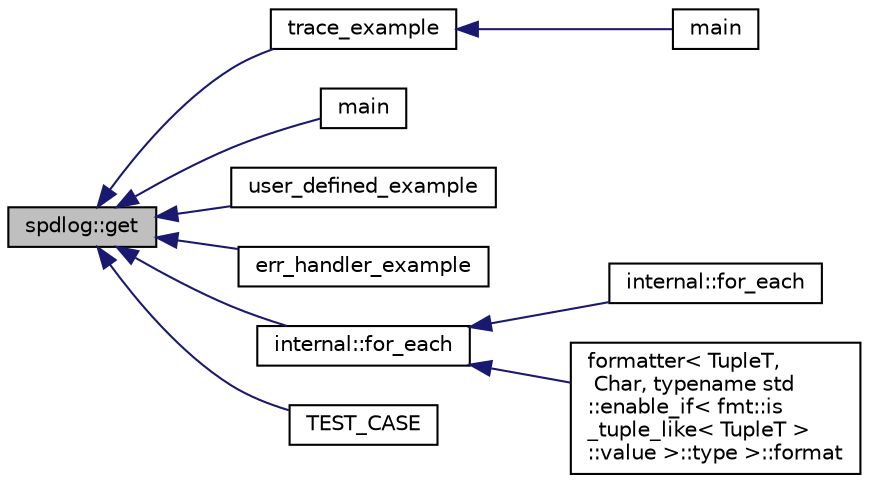 digraph "spdlog::get"
{
  edge [fontname="Helvetica",fontsize="10",labelfontname="Helvetica",labelfontsize="10"];
  node [fontname="Helvetica",fontsize="10",shape=record];
  rankdir="LR";
  Node1 [label="spdlog::get",height=0.2,width=0.4,color="black", fillcolor="grey75", style="filled" fontcolor="black"];
  Node1 -> Node2 [dir="back",color="midnightblue",fontsize="10",style="solid",fontname="Helvetica"];
  Node2 [label="trace_example",height=0.2,width=0.4,color="black", fillcolor="white", style="filled",URL="$example_8cpp.html#a533bc5d6714f6c6f08a2a9396b5f37cf"];
  Node2 -> Node3 [dir="back",color="midnightblue",fontsize="10",style="solid",fontname="Helvetica"];
  Node3 [label="main",height=0.2,width=0.4,color="black", fillcolor="white", style="filled",URL="$example_8cpp.html#a81ce304348a420752ee080480d2b3095"];
  Node1 -> Node4 [dir="back",color="midnightblue",fontsize="10",style="solid",fontname="Helvetica"];
  Node4 [label="main",height=0.2,width=0.4,color="black", fillcolor="white", style="filled",URL="$jni_2example_8cpp.html#a81ce304348a420752ee080480d2b3095"];
  Node1 -> Node5 [dir="back",color="midnightblue",fontsize="10",style="solid",fontname="Helvetica"];
  Node5 [label="user_defined_example",height=0.2,width=0.4,color="black", fillcolor="white", style="filled",URL="$jni_2example_8cpp.html#a33e5031a84de450b97c6baa66a88d234"];
  Node1 -> Node6 [dir="back",color="midnightblue",fontsize="10",style="solid",fontname="Helvetica"];
  Node6 [label="err_handler_example",height=0.2,width=0.4,color="black", fillcolor="white", style="filled",URL="$jni_2example_8cpp.html#afdb3d98f0ed84d35fc4f67ee6cc6abf8"];
  Node1 -> Node7 [dir="back",color="midnightblue",fontsize="10",style="solid",fontname="Helvetica"];
  Node7 [label="internal::for_each",height=0.2,width=0.4,color="black", fillcolor="white", style="filled",URL="$namespaceinternal.html#af4d7b053e84d49f79dccf99423a41a4e"];
  Node7 -> Node8 [dir="back",color="midnightblue",fontsize="10",style="solid",fontname="Helvetica"];
  Node8 [label="internal::for_each",height=0.2,width=0.4,color="black", fillcolor="white", style="filled",URL="$namespaceinternal.html#ad176bd254de2376b5b51d2aa8fbffed6"];
  Node7 -> Node9 [dir="back",color="midnightblue",fontsize="10",style="solid",fontname="Helvetica"];
  Node9 [label="formatter\< TupleT,\l Char, typename std\l::enable_if\< fmt::is\l_tuple_like\< TupleT \>\l::value \>::type \>::format",height=0.2,width=0.4,color="black", fillcolor="white", style="filled",URL="$structformatter_3_01_tuple_t_00_01_char_00_01typename_01std_1_1enable__if_3_01fmt_1_1is__tuple__a8a88f793f5f612c28a21643fc88182d.html#a7d5dc29d45fc8f500059ce69020b2ea6"];
  Node1 -> Node10 [dir="back",color="midnightblue",fontsize="10",style="solid",fontname="Helvetica"];
  Node10 [label="TEST_CASE",height=0.2,width=0.4,color="black", fillcolor="white", style="filled",URL="$test__registry_8cpp.html#aae2924f3f6004d61d7f71b1b0b59f3bd"];
}
